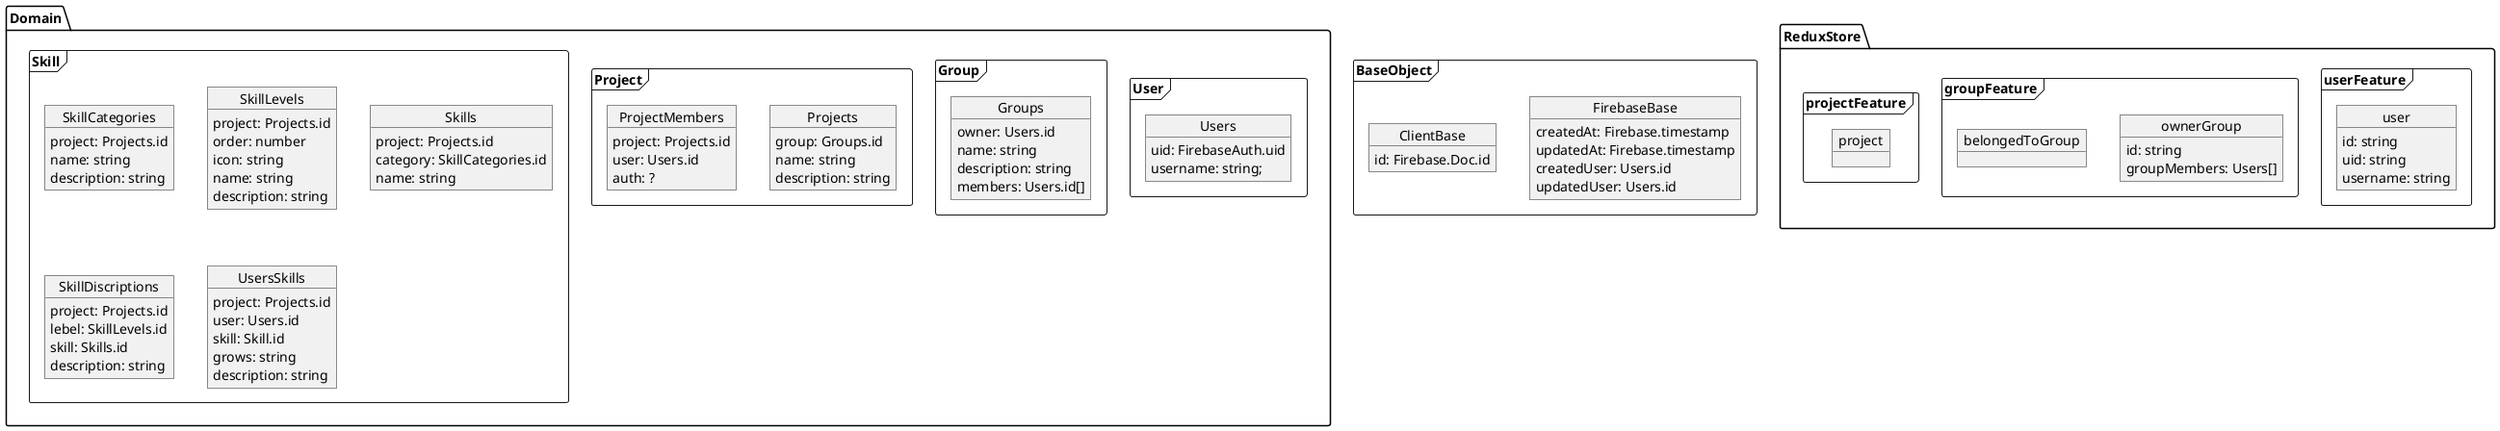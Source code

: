 @startuml schema-diagram

frame BaseObject {
	' FirebaseBaseObject
	object FirebaseBase {
		createdAt: Firebase.timestamp
		updatedAt: Firebase.timestamp
		createdUser: Users.id
		updatedUser: Users.id
	}
	object ClientBase {
		id: Firebase.Doc.id
	}
}

package Domain {
	frame User {
		object Users {
			uid: FirebaseAuth.uid
			username: string;
		}
	}

	frame Group {
		object Groups {
			owner: Users.id
			name: string
			description: string
			members: Users.id[]
		}
	}

	frame Project { 
		object Projects {
			group: Groups.id
			name: string
			description: string
		}

		object ProjectMembers {
			project: Projects.id
			user: Users.id
			auth: ?
		}
	}

	frame Skill { 
		object SkillCategories {
			project: Projects.id
			name: string
			description: string
		}

		object SkillLevels {
			project: Projects.id
			order: number
			icon: string
			name: string
			description: string
		}

		object Skills {
			project: Projects.id
			category: SkillCategories.id
			name: string
		}

		object SkillDiscriptions {
			project: Projects.id
			lebel: SkillLevels.id
			skill: Skills.id
			description: string
		}

		object UsersSkills {
			project: Projects.id
			user: Users.id
			skill: Skill.id
			grows: string
			description: string
		}
	}
}

package ReduxStore {
	frame userFeature {
		object user {
			id: string
			uid: string
			username: string
		}
	}

	frame groupFeature {
		object ownerGroup {
			id: string
			groupMembers: Users[]
		}
		object belongedToGroup {
		}
	}

	frame projectFeature {
		object project {
		}
	}
}

@enduml
